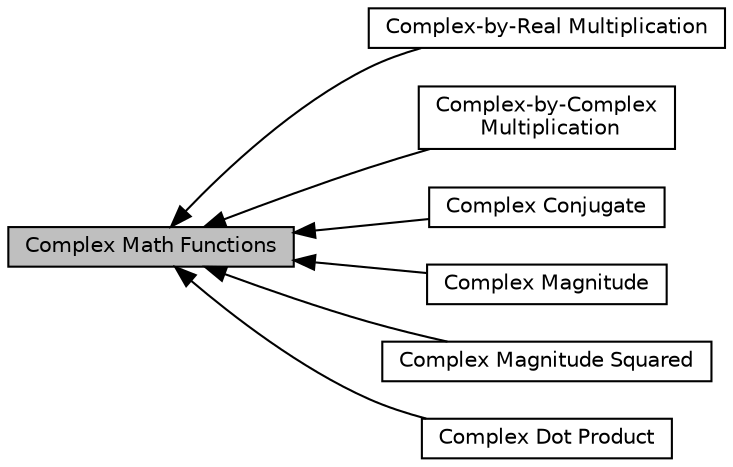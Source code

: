 digraph "Complex Math Functions"
{
  edge [fontname="Helvetica",fontsize="10",labelfontname="Helvetica",labelfontsize="10"];
  node [fontname="Helvetica",fontsize="10",shape=box];
  rankdir=LR;
  Node7 [label="Complex-by-Real Multiplication",height=0.2,width=0.4,color="black", fillcolor="white", style="filled",URL="$group___cmplx_by_real_mult.html",tooltip=" "];
  Node6 [label="Complex-by-Complex\l Multiplication",height=0.2,width=0.4,color="black", fillcolor="white", style="filled",URL="$group___cmplx_by_cmplx_mult.html",tooltip=" "];
  Node1 [label="Complex Math Functions",height=0.2,width=0.4,color="black", fillcolor="grey75", style="filled", fontcolor="black",tooltip=" "];
  Node2 [label="Complex Conjugate",height=0.2,width=0.4,color="black", fillcolor="white", style="filled",URL="$group__cmplx__conj.html",tooltip=" "];
  Node4 [label="Complex Magnitude",height=0.2,width=0.4,color="black", fillcolor="white", style="filled",URL="$group__cmplx__mag.html",tooltip=" "];
  Node5 [label="Complex Magnitude Squared",height=0.2,width=0.4,color="black", fillcolor="white", style="filled",URL="$group__cmplx__mag__squared.html",tooltip=" "];
  Node3 [label="Complex Dot Product",height=0.2,width=0.4,color="black", fillcolor="white", style="filled",URL="$group__cmplx__dot__prod.html",tooltip=" "];
  Node1->Node2 [shape=plaintext, dir="back", style="solid"];
  Node1->Node3 [shape=plaintext, dir="back", style="solid"];
  Node1->Node4 [shape=plaintext, dir="back", style="solid"];
  Node1->Node5 [shape=plaintext, dir="back", style="solid"];
  Node1->Node6 [shape=plaintext, dir="back", style="solid"];
  Node1->Node7 [shape=plaintext, dir="back", style="solid"];
}

